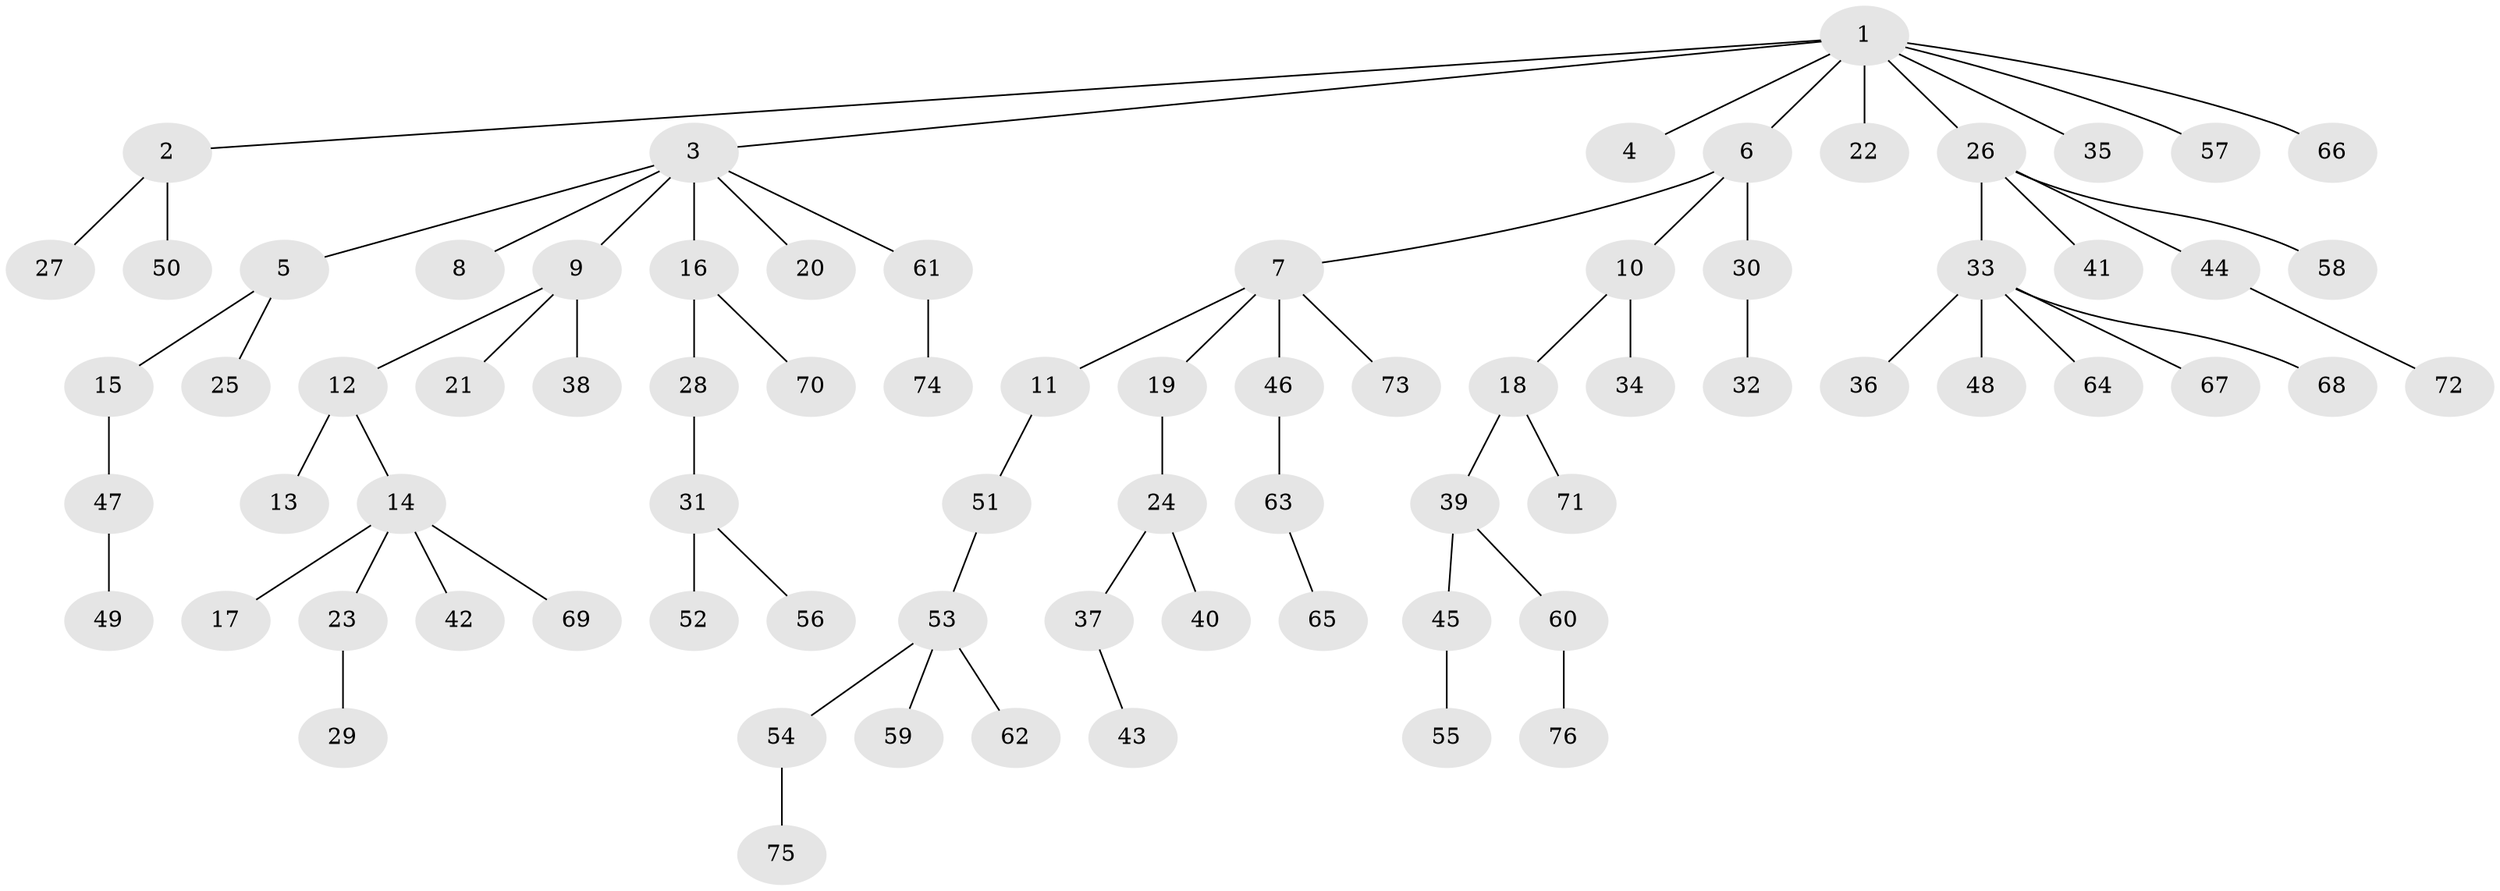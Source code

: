 // coarse degree distribution, {2: 0.28888888888888886, 1: 0.6222222222222222, 5: 0.044444444444444446, 4: 0.022222222222222223, 20: 0.022222222222222223}
// Generated by graph-tools (version 1.1) at 2025/57/03/04/25 21:57:03]
// undirected, 76 vertices, 75 edges
graph export_dot {
graph [start="1"]
  node [color=gray90,style=filled];
  1;
  2;
  3;
  4;
  5;
  6;
  7;
  8;
  9;
  10;
  11;
  12;
  13;
  14;
  15;
  16;
  17;
  18;
  19;
  20;
  21;
  22;
  23;
  24;
  25;
  26;
  27;
  28;
  29;
  30;
  31;
  32;
  33;
  34;
  35;
  36;
  37;
  38;
  39;
  40;
  41;
  42;
  43;
  44;
  45;
  46;
  47;
  48;
  49;
  50;
  51;
  52;
  53;
  54;
  55;
  56;
  57;
  58;
  59;
  60;
  61;
  62;
  63;
  64;
  65;
  66;
  67;
  68;
  69;
  70;
  71;
  72;
  73;
  74;
  75;
  76;
  1 -- 2;
  1 -- 3;
  1 -- 4;
  1 -- 6;
  1 -- 22;
  1 -- 26;
  1 -- 35;
  1 -- 57;
  1 -- 66;
  2 -- 27;
  2 -- 50;
  3 -- 5;
  3 -- 8;
  3 -- 9;
  3 -- 16;
  3 -- 20;
  3 -- 61;
  5 -- 15;
  5 -- 25;
  6 -- 7;
  6 -- 10;
  6 -- 30;
  7 -- 11;
  7 -- 19;
  7 -- 46;
  7 -- 73;
  9 -- 12;
  9 -- 21;
  9 -- 38;
  10 -- 18;
  10 -- 34;
  11 -- 51;
  12 -- 13;
  12 -- 14;
  14 -- 17;
  14 -- 23;
  14 -- 42;
  14 -- 69;
  15 -- 47;
  16 -- 28;
  16 -- 70;
  18 -- 39;
  18 -- 71;
  19 -- 24;
  23 -- 29;
  24 -- 37;
  24 -- 40;
  26 -- 33;
  26 -- 41;
  26 -- 44;
  26 -- 58;
  28 -- 31;
  30 -- 32;
  31 -- 52;
  31 -- 56;
  33 -- 36;
  33 -- 48;
  33 -- 64;
  33 -- 67;
  33 -- 68;
  37 -- 43;
  39 -- 45;
  39 -- 60;
  44 -- 72;
  45 -- 55;
  46 -- 63;
  47 -- 49;
  51 -- 53;
  53 -- 54;
  53 -- 59;
  53 -- 62;
  54 -- 75;
  60 -- 76;
  61 -- 74;
  63 -- 65;
}
